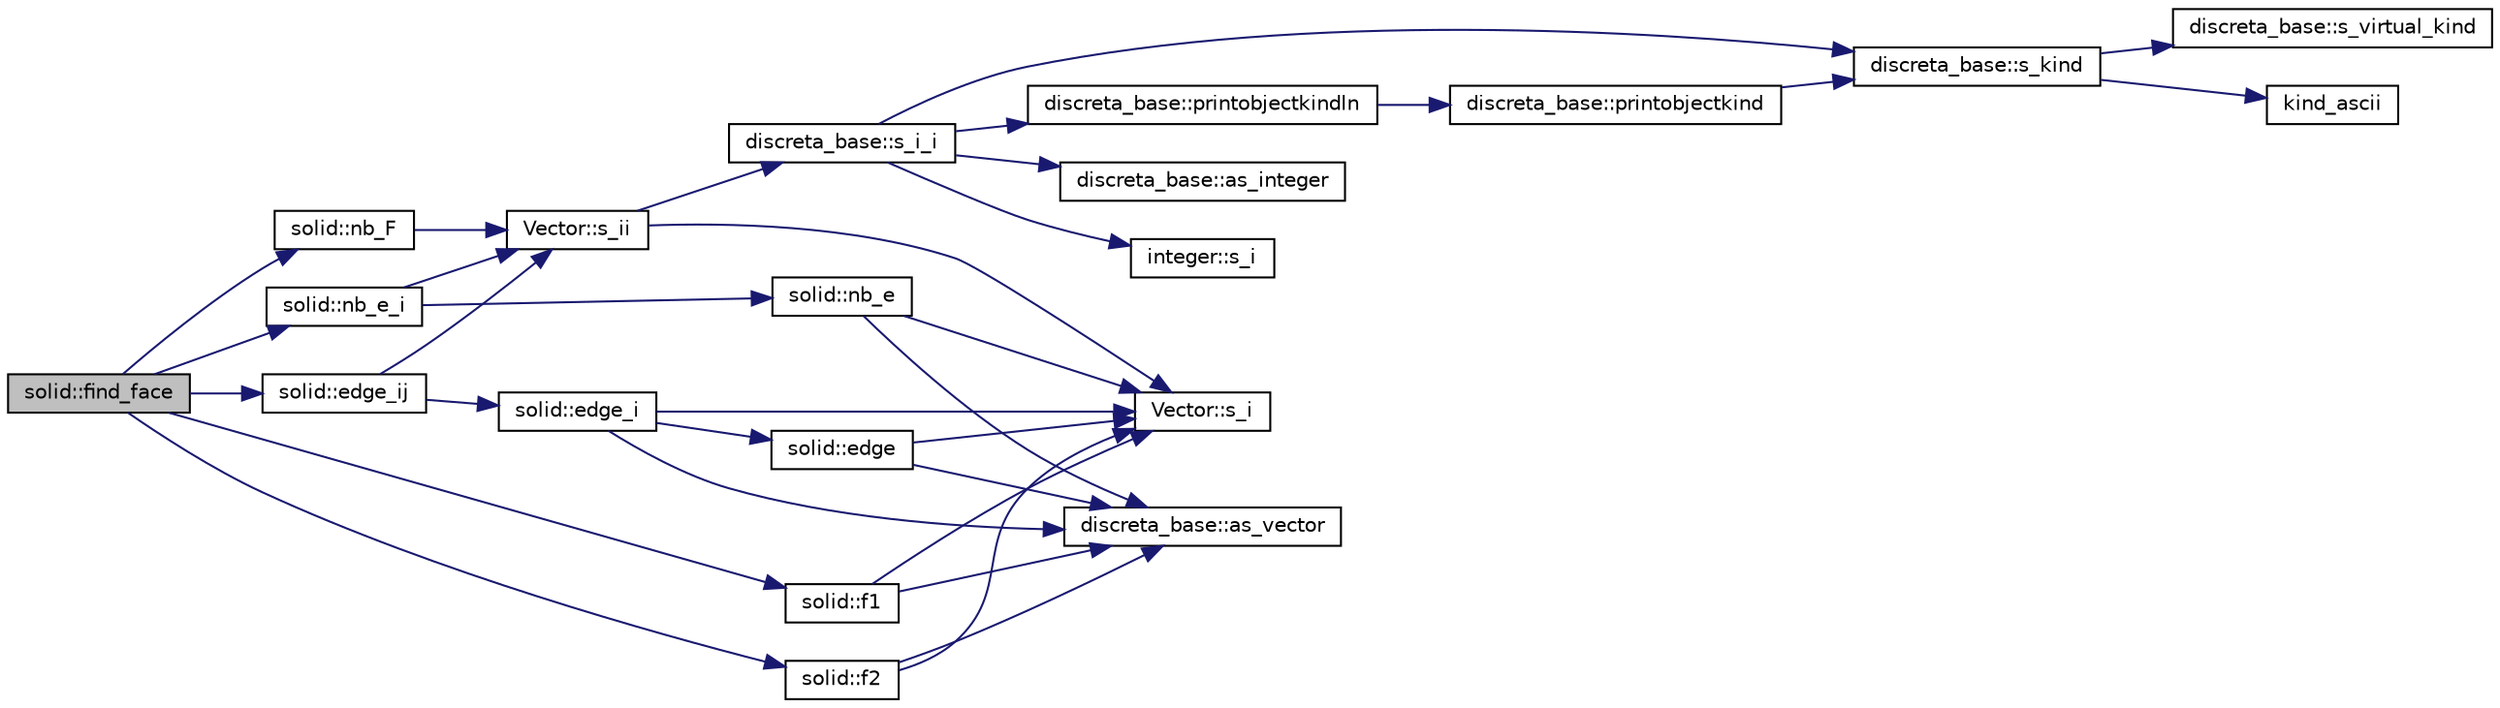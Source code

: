 digraph "solid::find_face"
{
  edge [fontname="Helvetica",fontsize="10",labelfontname="Helvetica",labelfontsize="10"];
  node [fontname="Helvetica",fontsize="10",shape=record];
  rankdir="LR";
  Node2430 [label="solid::find_face",height=0.2,width=0.4,color="black", fillcolor="grey75", style="filled", fontcolor="black"];
  Node2430 -> Node2431 [color="midnightblue",fontsize="10",style="solid",fontname="Helvetica"];
  Node2431 [label="solid::nb_F",height=0.2,width=0.4,color="black", fillcolor="white", style="filled",URL="$d8/def/classsolid.html#a476fed0721c9fb1532618dd96db251d6"];
  Node2431 -> Node2432 [color="midnightblue",fontsize="10",style="solid",fontname="Helvetica"];
  Node2432 [label="Vector::s_ii",height=0.2,width=0.4,color="black", fillcolor="white", style="filled",URL="$d5/db2/class_vector.html#a75d4942cc7b9794717b4846c10520db8"];
  Node2432 -> Node2433 [color="midnightblue",fontsize="10",style="solid",fontname="Helvetica"];
  Node2433 [label="Vector::s_i",height=0.2,width=0.4,color="black", fillcolor="white", style="filled",URL="$d5/db2/class_vector.html#a1c4fe1752523df8119f70dd550244871"];
  Node2432 -> Node2434 [color="midnightblue",fontsize="10",style="solid",fontname="Helvetica"];
  Node2434 [label="discreta_base::s_i_i",height=0.2,width=0.4,color="black", fillcolor="white", style="filled",URL="$d7/d71/classdiscreta__base.html#aadb92c01fbe69b3034b0214b33fbc735"];
  Node2434 -> Node2435 [color="midnightblue",fontsize="10",style="solid",fontname="Helvetica"];
  Node2435 [label="discreta_base::s_kind",height=0.2,width=0.4,color="black", fillcolor="white", style="filled",URL="$d7/d71/classdiscreta__base.html#a8a830025c74adbbc3362418a7c2ba157"];
  Node2435 -> Node2436 [color="midnightblue",fontsize="10",style="solid",fontname="Helvetica"];
  Node2436 [label="discreta_base::s_virtual_kind",height=0.2,width=0.4,color="black", fillcolor="white", style="filled",URL="$d7/d71/classdiscreta__base.html#a52778a6d6943a468be083d0785d418fb"];
  Node2435 -> Node2437 [color="midnightblue",fontsize="10",style="solid",fontname="Helvetica"];
  Node2437 [label="kind_ascii",height=0.2,width=0.4,color="black", fillcolor="white", style="filled",URL="$d9/d60/discreta_8h.html#ad0ce825a9f29bc6cec27e1b64cfe27bf"];
  Node2434 -> Node2438 [color="midnightblue",fontsize="10",style="solid",fontname="Helvetica"];
  Node2438 [label="discreta_base::printobjectkindln",height=0.2,width=0.4,color="black", fillcolor="white", style="filled",URL="$d7/d71/classdiscreta__base.html#a677ccc8f392ebedde05e453f8cf59559"];
  Node2438 -> Node2439 [color="midnightblue",fontsize="10",style="solid",fontname="Helvetica"];
  Node2439 [label="discreta_base::printobjectkind",height=0.2,width=0.4,color="black", fillcolor="white", style="filled",URL="$d7/d71/classdiscreta__base.html#aa75a1314aa706909b029664944904231"];
  Node2439 -> Node2435 [color="midnightblue",fontsize="10",style="solid",fontname="Helvetica"];
  Node2434 -> Node2440 [color="midnightblue",fontsize="10",style="solid",fontname="Helvetica"];
  Node2440 [label="discreta_base::as_integer",height=0.2,width=0.4,color="black", fillcolor="white", style="filled",URL="$d7/d71/classdiscreta__base.html#a00d7691eaf874fd283d942692fe8dd26"];
  Node2434 -> Node2441 [color="midnightblue",fontsize="10",style="solid",fontname="Helvetica"];
  Node2441 [label="integer::s_i",height=0.2,width=0.4,color="black", fillcolor="white", style="filled",URL="$d0/de5/classinteger.html#adf28e9f94d4c844adaa950deeb80b904"];
  Node2430 -> Node2442 [color="midnightblue",fontsize="10",style="solid",fontname="Helvetica"];
  Node2442 [label="solid::nb_e_i",height=0.2,width=0.4,color="black", fillcolor="white", style="filled",URL="$d8/def/classsolid.html#a941bebd6096f96336f896093d14167b1"];
  Node2442 -> Node2443 [color="midnightblue",fontsize="10",style="solid",fontname="Helvetica"];
  Node2443 [label="solid::nb_e",height=0.2,width=0.4,color="black", fillcolor="white", style="filled",URL="$d8/def/classsolid.html#aeb3bd7332f1a39cdb44db6be83cca3f5"];
  Node2443 -> Node2433 [color="midnightblue",fontsize="10",style="solid",fontname="Helvetica"];
  Node2443 -> Node2444 [color="midnightblue",fontsize="10",style="solid",fontname="Helvetica"];
  Node2444 [label="discreta_base::as_vector",height=0.2,width=0.4,color="black", fillcolor="white", style="filled",URL="$d7/d71/classdiscreta__base.html#a7bdd6cae39c380b128ee9e17e42cf020"];
  Node2442 -> Node2432 [color="midnightblue",fontsize="10",style="solid",fontname="Helvetica"];
  Node2430 -> Node2445 [color="midnightblue",fontsize="10",style="solid",fontname="Helvetica"];
  Node2445 [label="solid::edge_ij",height=0.2,width=0.4,color="black", fillcolor="white", style="filled",URL="$d8/def/classsolid.html#a7fe7ff45f9406a6959ff27c5a7cbb067"];
  Node2445 -> Node2446 [color="midnightblue",fontsize="10",style="solid",fontname="Helvetica"];
  Node2446 [label="solid::edge_i",height=0.2,width=0.4,color="black", fillcolor="white", style="filled",URL="$d8/def/classsolid.html#af5ed0a914a62d73b448c3546d9bb0e0c"];
  Node2446 -> Node2447 [color="midnightblue",fontsize="10",style="solid",fontname="Helvetica"];
  Node2447 [label="solid::edge",height=0.2,width=0.4,color="black", fillcolor="white", style="filled",URL="$d8/def/classsolid.html#a703b914bee212828ebb65d3d5313460e"];
  Node2447 -> Node2433 [color="midnightblue",fontsize="10",style="solid",fontname="Helvetica"];
  Node2447 -> Node2444 [color="midnightblue",fontsize="10",style="solid",fontname="Helvetica"];
  Node2446 -> Node2433 [color="midnightblue",fontsize="10",style="solid",fontname="Helvetica"];
  Node2446 -> Node2444 [color="midnightblue",fontsize="10",style="solid",fontname="Helvetica"];
  Node2445 -> Node2432 [color="midnightblue",fontsize="10",style="solid",fontname="Helvetica"];
  Node2430 -> Node2448 [color="midnightblue",fontsize="10",style="solid",fontname="Helvetica"];
  Node2448 [label="solid::f1",height=0.2,width=0.4,color="black", fillcolor="white", style="filled",URL="$d8/def/classsolid.html#a496eea5cdbcc2e61784e736bb4e06d1d"];
  Node2448 -> Node2433 [color="midnightblue",fontsize="10",style="solid",fontname="Helvetica"];
  Node2448 -> Node2444 [color="midnightblue",fontsize="10",style="solid",fontname="Helvetica"];
  Node2430 -> Node2449 [color="midnightblue",fontsize="10",style="solid",fontname="Helvetica"];
  Node2449 [label="solid::f2",height=0.2,width=0.4,color="black", fillcolor="white", style="filled",URL="$d8/def/classsolid.html#a52b43d36c47cf4f57fd277c408d33d58"];
  Node2449 -> Node2433 [color="midnightblue",fontsize="10",style="solid",fontname="Helvetica"];
  Node2449 -> Node2444 [color="midnightblue",fontsize="10",style="solid",fontname="Helvetica"];
}
